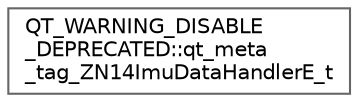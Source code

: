 digraph "Graficzna hierarchia klas"
{
 // LATEX_PDF_SIZE
  bgcolor="transparent";
  edge [fontname=Helvetica,fontsize=10,labelfontname=Helvetica,labelfontsize=10];
  node [fontname=Helvetica,fontsize=10,shape=box,height=0.2,width=0.4];
  rankdir="LR";
  Node0 [id="Node000000",label="QT_WARNING_DISABLE\l_DEPRECATED::qt_meta\l_tag_ZN14ImuDataHandlerE_t",height=0.2,width=0.4,color="grey40", fillcolor="white", style="filled",URL="$da/d52/structQT__WARNING__DISABLE__DEPRECATED_1_1qt__meta__tag__ZN14ImuDataHandlerE__t.html",tooltip=" "];
}
